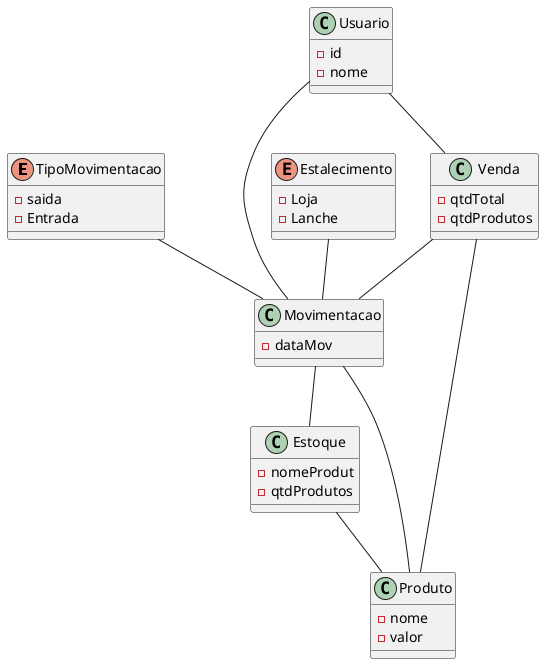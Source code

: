 @startuml

    enum TipoMovimentacao{
        - saida
        - Entrada

    }

    enum Estalecimento{
        - Loja
        - Lanche

    }


    class Usuario{
        -id
        - nome

    }

    class Movimentacao{
        - dataMov
    }

    class Estoque{
        - nomeProdut
        - qtdProdutos
    }

    class Produto{
        - nome
        - valor
    }

    class Venda{
        - qtdTotal
        - qtdProdutos
    }

    Venda -- Movimentacao
    Usuario -- Venda
    Venda -- Produto
    Movimentacao -- Produto
    Movimentacao -- Estoque
    Estoque -- Produto
    Usuario -- Movimentacao

    TipoMovimentacao -- Movimentacao
    Estalecimento -- Movimentacao





    ' Produto "0..*" <-- "1" Venda

    ' Produto "0..*" <-- "1" Estoque


    ' Venda "1" <-- "1" Movimentacao









@enduml


' @startuml
    
'     class Colaborador{
'         - id
'         - valor 
'         - chave
'     }

'     class OS{
'         - numeroOs
'         - periodo
'         - indiceIas
'         - indiceIap
'         - indiceIpp
'         - indiceIpa
'         - indiceIqc
'     }

'     class Configuracao{
'         - id
'         - chave
'         - valor
'     }


'     class Avaliacao{
'         - notaIpp
'     }

'     class Metrica{
'         - id
'         - item
'         - titulo
'         - descricao
'     }

'     class Integracao{
'         - id
'         - nome
'     }

'     class Especificacao{
'         - id
'         - chave
'         - valor
'     }




'     Metrica "1..*" <-d- "1" OS
'     Metrica "1..*" --> "1..*" Colaborador
'     OS "1" --> "1..*" Avaliacao
'     Integracao "1" <-d- "1..*" Metrica
'     Especificacao "1" --> "1" Metrica
'     Colaborador "1" <-- "1..*" Avaliacao
'     Integracao "1" --> "1" Configuracao 



' @enduml